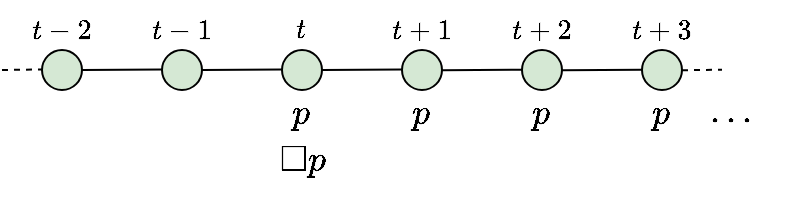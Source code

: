 <mxfile version="20.3.0" type="device"><diagram id="dlgKQptA-Ro7Q8xOteAu" name="Page-1"><mxGraphModel dx="749" dy="483" grid="1" gridSize="10" guides="1" tooltips="1" connect="1" arrows="1" fold="1" page="1" pageScale="1" pageWidth="827" pageHeight="1169" math="1" shadow="0"><root><mxCell id="0"/><mxCell id="1" parent="0"/><mxCell id="WsQA02hC8XNnTz9riK2i-1" value="" style="endArrow=none;html=1;rounded=0;dashed=1;" edge="1" parent="1"><mxGeometry width="50" height="50" relative="1" as="geometry"><mxPoint x="10" y="50" as="sourcePoint"/><mxPoint x="30" y="49.71" as="targetPoint"/></mxGeometry></mxCell><mxCell id="WsQA02hC8XNnTz9riK2i-2" value="" style="ellipse;whiteSpace=wrap;html=1;aspect=fixed;fillColor=#d5e8d4;strokeColor=#000000;strokeWidth=1;" vertex="1" parent="1"><mxGeometry x="30" y="40" width="20" height="20" as="geometry"/></mxCell><mxCell id="WsQA02hC8XNnTz9riK2i-3" value="" style="endArrow=none;html=1;rounded=0;" edge="1" parent="1"><mxGeometry width="50" height="50" relative="1" as="geometry"><mxPoint x="50" y="50" as="sourcePoint"/><mxPoint x="90" y="49.71" as="targetPoint"/></mxGeometry></mxCell><mxCell id="WsQA02hC8XNnTz9riK2i-4" value="" style="ellipse;whiteSpace=wrap;html=1;aspect=fixed;fillColor=#d5e8d4;strokeColor=#000000;strokeWidth=1;" vertex="1" parent="1"><mxGeometry x="90" y="40" width="20" height="20" as="geometry"/></mxCell><mxCell id="WsQA02hC8XNnTz9riK2i-5" value="" style="endArrow=none;html=1;rounded=0;" edge="1" parent="1"><mxGeometry width="50" height="50" relative="1" as="geometry"><mxPoint x="110" y="50" as="sourcePoint"/><mxPoint x="150" y="49.71" as="targetPoint"/></mxGeometry></mxCell><mxCell id="WsQA02hC8XNnTz9riK2i-6" value="" style="ellipse;whiteSpace=wrap;html=1;aspect=fixed;fillColor=#d5e8d4;strokeColor=#000000;strokeWidth=1;" vertex="1" parent="1"><mxGeometry x="150" y="40" width="20" height="20" as="geometry"/></mxCell><mxCell id="WsQA02hC8XNnTz9riK2i-7" value="" style="endArrow=none;html=1;rounded=0;" edge="1" parent="1"><mxGeometry width="50" height="50" relative="1" as="geometry"><mxPoint x="170" y="50" as="sourcePoint"/><mxPoint x="210" y="49.71" as="targetPoint"/></mxGeometry></mxCell><mxCell id="WsQA02hC8XNnTz9riK2i-8" value="" style="ellipse;whiteSpace=wrap;html=1;aspect=fixed;fillColor=#d5e8d4;strokeColor=#000000;strokeWidth=1;" vertex="1" parent="1"><mxGeometry x="210" y="40" width="20" height="20" as="geometry"/></mxCell><mxCell id="WsQA02hC8XNnTz9riK2i-9" value="$$t$$" style="text;html=1;strokeColor=none;fillColor=none;align=center;verticalAlign=middle;whiteSpace=wrap;rounded=0;" vertex="1" parent="1"><mxGeometry x="145" y="20" width="30" height="20" as="geometry"/></mxCell><mxCell id="WsQA02hC8XNnTz9riK2i-10" value="$$t + 1$$" style="text;html=1;strokeColor=none;fillColor=none;align=center;verticalAlign=middle;whiteSpace=wrap;rounded=0;" vertex="1" parent="1"><mxGeometry x="205" y="20" width="30" height="20" as="geometry"/></mxCell><mxCell id="WsQA02hC8XNnTz9riK2i-11" value="$$t + 2$$" style="text;html=1;strokeColor=none;fillColor=none;align=center;verticalAlign=middle;whiteSpace=wrap;rounded=0;" vertex="1" parent="1"><mxGeometry x="265" y="20" width="30" height="20" as="geometry"/></mxCell><mxCell id="WsQA02hC8XNnTz9riK2i-12" value="$$t + 3$$" style="text;html=1;strokeColor=none;fillColor=none;align=center;verticalAlign=middle;whiteSpace=wrap;rounded=0;" vertex="1" parent="1"><mxGeometry x="325" y="20" width="30" height="20" as="geometry"/></mxCell><mxCell id="WsQA02hC8XNnTz9riK2i-13" value="" style="ellipse;whiteSpace=wrap;html=1;aspect=fixed;fillColor=#d5e8d4;strokeColor=#000000;strokeWidth=1;" vertex="1" parent="1"><mxGeometry x="270" y="40" width="20" height="20" as="geometry"/></mxCell><mxCell id="WsQA02hC8XNnTz9riK2i-14" value="" style="endArrow=none;html=1;rounded=0;" edge="1" parent="1"><mxGeometry width="50" height="50" relative="1" as="geometry"><mxPoint x="230.0" y="50.14" as="sourcePoint"/><mxPoint x="270.0" y="49.85" as="targetPoint"/></mxGeometry></mxCell><mxCell id="WsQA02hC8XNnTz9riK2i-15" value="" style="ellipse;whiteSpace=wrap;html=1;aspect=fixed;fillColor=#d5e8d4;strokeColor=#000000;strokeWidth=1;" vertex="1" parent="1"><mxGeometry x="330" y="40" width="20" height="20" as="geometry"/></mxCell><mxCell id="WsQA02hC8XNnTz9riK2i-16" value="" style="endArrow=none;html=1;rounded=0;" edge="1" parent="1"><mxGeometry width="50" height="50" relative="1" as="geometry"><mxPoint x="290.0" y="50.14" as="sourcePoint"/><mxPoint x="330" y="49.85" as="targetPoint"/></mxGeometry></mxCell><mxCell id="WsQA02hC8XNnTz9riK2i-17" value="" style="endArrow=none;html=1;rounded=0;dashed=1;" edge="1" parent="1"><mxGeometry width="50" height="50" relative="1" as="geometry"><mxPoint x="350" y="50.12" as="sourcePoint"/><mxPoint x="370" y="49.83" as="targetPoint"/></mxGeometry></mxCell><mxCell id="WsQA02hC8XNnTz9riK2i-18" value="$$t - 1$$" style="text;html=1;strokeColor=none;fillColor=none;align=center;verticalAlign=middle;whiteSpace=wrap;rounded=0;" vertex="1" parent="1"><mxGeometry x="85" y="20" width="30" height="20" as="geometry"/></mxCell><mxCell id="WsQA02hC8XNnTz9riK2i-19" value="$$t - 2$$" style="text;html=1;strokeColor=none;fillColor=none;align=center;verticalAlign=middle;whiteSpace=wrap;rounded=0;" vertex="1" parent="1"><mxGeometry x="25" y="20" width="30" height="20" as="geometry"/></mxCell><mxCell id="WsQA02hC8XNnTz9riK2i-20" value="$$ p$$" style="text;html=1;strokeColor=none;fillColor=none;align=center;verticalAlign=middle;whiteSpace=wrap;rounded=0;fontSize=15;" vertex="1" parent="1"><mxGeometry x="145" y="56" width="30" height="30" as="geometry"/></mxCell><mxCell id="WsQA02hC8XNnTz9riK2i-21" value="$$p$$" style="text;html=1;strokeColor=none;fillColor=none;align=center;verticalAlign=middle;whiteSpace=wrap;rounded=0;fontSize=15;" vertex="1" parent="1"><mxGeometry x="205" y="56" width="30" height="30" as="geometry"/></mxCell><mxCell id="WsQA02hC8XNnTz9riK2i-22" value="$$p$$" style="text;html=1;strokeColor=none;fillColor=none;align=center;verticalAlign=middle;whiteSpace=wrap;rounded=0;fontSize=15;" vertex="1" parent="1"><mxGeometry x="265" y="56" width="30" height="30" as="geometry"/></mxCell><mxCell id="WsQA02hC8XNnTz9riK2i-23" value="$$p$$" style="text;html=1;strokeColor=none;fillColor=none;align=center;verticalAlign=middle;whiteSpace=wrap;rounded=0;fontSize=15;" vertex="1" parent="1"><mxGeometry x="325" y="56" width="30" height="30" as="geometry"/></mxCell><mxCell id="WsQA02hC8XNnTz9riK2i-24" value="$$\dots$$" style="text;html=1;strokeColor=none;fillColor=none;align=center;verticalAlign=middle;whiteSpace=wrap;rounded=0;fontSize=15;" vertex="1" parent="1"><mxGeometry x="360" y="56" width="30" height="30" as="geometry"/></mxCell><mxCell id="WsQA02hC8XNnTz9riK2i-25" value="$$ \Box p$$" style="text;html=1;strokeColor=none;fillColor=none;align=center;verticalAlign=middle;whiteSpace=wrap;rounded=0;fontSize=15;" vertex="1" parent="1"><mxGeometry x="145" y="80" width="30" height="30" as="geometry"/></mxCell></root></mxGraphModel></diagram></mxfile>